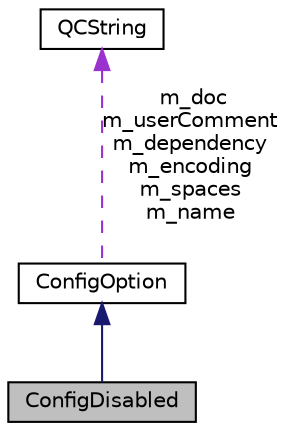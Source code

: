 digraph "ConfigDisabled"
{
 // INTERACTIVE_SVG=YES
 // LATEX_PDF_SIZE
  edge [fontname="Helvetica",fontsize="10",labelfontname="Helvetica",labelfontsize="10"];
  node [fontname="Helvetica",fontsize="10",shape=record];
  Node1 [label="ConfigDisabled",height=0.2,width=0.4,color="black", fillcolor="grey75", style="filled", fontcolor="black",tooltip="Section marker for compile time optional options"];
  Node2 -> Node1 [dir="back",color="midnightblue",fontsize="10",style="solid",fontname="Helvetica"];
  Node2 [label="ConfigOption",height=0.2,width=0.4,color="black", fillcolor="white", style="filled",URL="$d2/dd3/class_config_option.html",tooltip="Abstract base class for any configuration option."];
  Node3 -> Node2 [dir="back",color="darkorchid3",fontsize="10",style="dashed",label=" m_doc\nm_userComment\nm_dependency\nm_encoding\nm_spaces\nm_name" ,fontname="Helvetica"];
  Node3 [label="QCString",height=0.2,width=0.4,color="black", fillcolor="white", style="filled",URL="$d9/d45/class_q_c_string.html",tooltip="This is an alternative implementation of QCString."];
}
